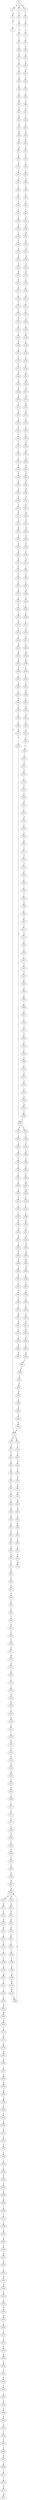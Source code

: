 strict digraph  {
	S0 -> S1 [ label = K ];
	S0 -> S2 [ label = S ];
	S0 -> S3 [ label = Q ];
	S1 -> S4 [ label = D ];
	S2 -> S5 [ label = S ];
	S3 -> S6 [ label = F ];
	S4 -> S7 [ label = E ];
	S5 -> S8 [ label = G ];
	S6 -> S9 [ label = N ];
	S7 -> S10 [ label = P ];
	S8 -> S11 [ label = V ];
	S9 -> S12 [ label = R ];
	S10 -> S13 [ label = K ];
	S10 -> S14 [ label = Q ];
	S11 -> S15 [ label = V ];
	S12 -> S16 [ label = V ];
	S13 -> S17 [ label = N ];
	S14 -> S18 [ label = V ];
	S15 -> S19 [ label = V ];
	S16 -> S20 [ label = P ];
	S17 -> S21 [ label = F ];
	S18 -> S22 [ label = D ];
	S19 -> S23 [ label = G ];
	S20 -> S24 [ label = R ];
	S21 -> S25 [ label = C ];
	S22 -> S26 [ label = M ];
	S23 -> S27 [ label = Y ];
	S24 -> S28 [ label = D ];
	S25 -> S29 [ label = Y ];
	S26 -> S30 [ label = S ];
	S27 -> S31 [ label = S ];
	S28 -> S32 [ label = W ];
	S29 -> S33 [ label = T ];
	S30 -> S34 [ label = H ];
	S31 -> S35 [ label = K ];
	S32 -> S36 [ label = S ];
	S33 -> S37 [ label = L ];
	S34 -> S38 [ label = R ];
	S35 -> S39 [ label = L ];
	S36 -> S40 [ label = L ];
	S37 -> S41 [ label = C ];
	S38 -> S42 [ label = A ];
	S39 -> S43 [ label = L ];
	S40 -> S44 [ label = Y ];
	S41 -> S45 [ label = C ];
	S42 -> S46 [ label = D ];
	S43 -> S47 [ label = H ];
	S44 -> S48 [ label = Q ];
	S45 -> S49 [ label = K ];
	S46 -> S50 [ label = E ];
	S47 -> S51 [ label = G ];
	S48 -> S52 [ label = S ];
	S49 -> S53 [ label = G ];
	S50 -> S54 [ label = L ];
	S51 -> S55 [ label = D ];
	S52 -> S56 [ label = V ];
	S53 -> S57 [ label = C ];
	S54 -> S58 [ label = V ];
	S55 -> S59 [ label = F ];
	S56 -> S60 [ label = V ];
	S57 -> S61 [ label = Y ];
	S58 -> S62 [ label = I ];
	S59 -> S63 [ label = M ];
	S60 -> S64 [ label = N ];
	S61 -> S65 [ label = H ];
	S62 -> S66 [ label = T ];
	S63 -> S67 [ label = E ];
	S64 -> S68 [ label = E ];
	S65 -> S69 [ label = R ];
	S66 -> S70 [ label = I ];
	S67 -> S71 [ label = K ];
	S68 -> S72 [ label = H ];
	S69 -> S73 [ label = D ];
	S70 -> S74 [ label = R ];
	S71 -> S75 [ label = E ];
	S72 -> S76 [ label = G ];
	S73 -> S77 [ label = F ];
	S74 -> S78 [ label = M ];
	S75 -> S79 [ label = N ];
	S76 -> S80 [ label = S ];
	S77 -> S81 [ label = H ];
	S79 -> S82 [ label = A ];
	S80 -> S83 [ label = I ];
	S81 -> S84 [ label = S ];
	S82 -> S85 [ label = A ];
	S83 -> S86 [ label = A ];
	S84 -> S87 [ label = A ];
	S85 -> S88 [ label = V ];
	S86 -> S89 [ label = A ];
	S87 -> S90 [ label = M ];
	S88 -> S91 [ label = L ];
	S89 -> S92 [ label = L ];
	S90 -> S93 [ label = F ];
	S91 -> S94 [ label = R ];
	S92 -> S95 [ label = I ];
	S93 -> S96 [ label = V ];
	S94 -> S97 [ label = F ];
	S95 -> S98 [ label = L ];
	S96 -> S99 [ label = G ];
	S97 -> S100 [ label = V ];
	S98 -> S101 [ label = E ];
	S99 -> S102 [ label = A ];
	S100 -> S103 [ label = S ];
	S101 -> S104 [ label = N ];
	S102 -> S105 [ label = G ];
	S103 -> S106 [ label = V ];
	S104 -> S107 [ label = W ];
	S105 -> S108 [ label = C ];
	S106 -> S109 [ label = P ];
	S107 -> S110 [ label = G ];
	S108 -> S111 [ label = E ];
	S109 -> S112 [ label = L ];
	S110 -> S113 [ label = D ];
	S111 -> S114 [ label = D ];
	S112 -> S115 [ label = G ];
	S113 -> S116 [ label = W ];
	S114 -> S117 [ label = S ];
	S115 -> S118 [ label = T ];
	S116 -> S119 [ label = L ];
	S117 -> S120 [ label = P ];
	S118 -> S121 [ label = K ];
	S119 -> S122 [ label = D ];
	S120 -> S123 [ label = C ];
	S121 -> S124 [ label = S ];
	S122 -> S125 [ label = L ];
	S123 -> S126 [ label = E ];
	S124 -> S127 [ label = A ];
	S125 -> S128 [ label = I ];
	S126 -> S129 [ label = R ];
	S127 -> S130 [ label = I ];
	S128 -> S131 [ label = I ];
	S129 -> S132 [ label = R ];
	S130 -> S133 [ label = L ];
	S131 -> S134 [ label = T ];
	S132 -> S135 [ label = L ];
	S133 -> S136 [ label = E ];
	S134 -> S137 [ label = S ];
	S135 -> S138 [ label = R ];
	S136 -> S139 [ label = R ];
	S137 -> S140 [ label = G ];
	S138 -> S141 [ label = S ];
	S139 -> S142 [ label = L ];
	S140 -> S143 [ label = I ];
	S141 -> S144 [ label = I ];
	S142 -> S145 [ label = Y ];
	S143 -> S146 [ label = E ];
	S144 -> S147 [ label = K ];
	S145 -> S148 [ label = H ];
	S146 -> S149 [ label = L ];
	S147 -> S150 [ label = G ];
	S148 -> S151 [ label = V ];
	S149 -> S152 [ label = G ];
	S150 -> S153 [ label = N ];
	S151 -> S154 [ label = T ];
	S152 -> S155 [ label = Y ];
	S153 -> S156 [ label = E ];
	S154 -> S157 [ label = T ];
	S155 -> S158 [ label = Y ];
	S156 -> S159 [ label = D ];
	S157 -> S160 [ label = K ];
	S158 -> S161 [ label = D ];
	S159 -> S162 [ label = V ];
	S160 -> S163 [ label = S ];
	S161 -> S164 [ label = M ];
	S162 -> S165 [ label = K ];
	S163 -> S166 [ label = P ];
	S164 -> S167 [ label = T ];
	S165 -> S168 [ label = Y ];
	S166 -> S169 [ label = E ];
	S167 -> S170 [ label = N ];
	S168 -> S171 [ label = Y ];
	S169 -> S172 [ label = I ];
	S170 -> S173 [ label = R ];
	S171 -> S174 [ label = K ];
	S172 -> S175 [ label = Q ];
	S173 -> S176 [ label = D ];
	S174 -> S177 [ label = L ];
	S175 -> S178 [ label = E ];
	S176 -> S179 [ label = F ];
	S177 -> S180 [ label = V ];
	S178 -> S181 [ label = R ];
	S179 -> S182 [ label = L ];
	S180 -> S183 [ label = A ];
	S181 -> S184 [ label = I ];
	S182 -> S185 [ label = E ];
	S183 -> S186 [ label = L ];
	S184 -> S187 [ label = Y ];
	S185 -> S188 [ label = R ];
	S186 -> S189 [ label = K ];
	S187 -> S190 [ label = I ];
	S188 -> S191 [ label = K ];
	S189 -> S192 [ label = V ];
	S190 -> S193 [ label = A ];
	S191 -> S194 [ label = S ];
	S192 -> S195 [ label = K ];
	S193 -> S196 [ label = D ];
	S194 -> S197 [ label = M ];
	S195 -> S198 [ label = K ];
	S196 -> S199 [ label = G ];
	S197 -> S200 [ label = K ];
	S198 -> S201 [ label = R ];
	S199 -> S202 [ label = N ];
	S200 -> S203 [ label = N ];
	S201 -> S204 [ label = K ];
	S202 -> S205 [ label = H ];
	S203 -> S206 [ label = N ];
	S204 -> S207 [ label = K ];
	S204 -> S208 [ label = H ];
	S205 -> S209 [ label = A ];
	S206 -> S210 [ label = T ];
	S207 -> S211 [ label = A ];
	S208 -> S212 [ label = K ];
	S209 -> S213 [ label = C ];
	S210 -> S214 [ label = K ];
	S211 -> S215 [ label = G ];
	S212 -> S216 [ label = N ];
	S213 -> S217 [ label = H ];
	S214 -> S218 [ label = K ];
	S215 -> S219 [ label = G ];
	S216 -> S220 [ label = K ];
	S217 -> S221 [ label = I ];
	S218 -> S222 [ label = N ];
	S219 -> S223 [ label = R ];
	S220 -> S224 [ label = K ];
	S221 -> S225 [ label = N ];
	S222 -> S226 [ label = R ];
	S223 -> S227 [ label = L ];
	S224 -> S228 [ label = P ];
	S225 -> S229 [ label = L ];
	S226 -> S230 [ label = S ];
	S227 -> S231 [ label = R ];
	S228 -> S232 [ label = T ];
	S229 -> S233 [ label = V ];
	S230 -> S234 [ label = N ];
	S231 -> S235 [ label = L ];
	S232 -> S236 [ label = T ];
	S233 -> S237 [ label = P ];
	S234 -> S238 [ label = V ];
	S235 -> S239 [ label = V ];
	S236 -> S240 [ label = Y ];
	S237 -> S241 [ label = K ];
	S238 -> S242 [ label = S ];
	S239 -> S243 [ label = L ];
	S240 -> S244 [ label = S ];
	S241 -> S245 [ label = D ];
	S242 -> S246 [ label = L ];
	S243 -> S247 [ label = H ];
	S244 -> S248 [ label = K ];
	S245 -> S249 [ label = S ];
	S246 -> S250 [ label = N ];
	S247 -> S251 [ label = L ];
	S248 -> S252 [ label = K ];
	S249 -> S253 [ label = E ];
	S250 -> S254 [ label = F ];
	S251 -> S255 [ label = T ];
	S252 -> S256 [ label = K ];
	S253 -> S257 [ label = R ];
	S254 -> S258 [ label = A ];
	S255 -> S259 [ label = S ];
	S256 -> S260 [ label = R ];
	S257 -> S261 [ label = L ];
	S258 -> S262 [ label = S ];
	S259 -> S263 [ label = E ];
	S260 -> S204 [ label = K ];
	S261 -> S264 [ label = A ];
	S262 -> S265 [ label = V ];
	S263 -> S266 [ label = K ];
	S264 -> S267 [ label = S ];
	S265 -> S268 [ label = P ];
	S266 -> S269 [ label = Q ];
	S267 -> S270 [ label = K ];
	S268 -> S271 [ label = I ];
	S269 -> S272 [ label = I ];
	S270 -> S273 [ label = V ];
	S271 -> S274 [ label = G ];
	S272 -> S275 [ label = N ];
	S273 -> S276 [ label = T ];
	S274 -> S277 [ label = L ];
	S275 -> S278 [ label = Y ];
	S276 -> S279 [ label = A ];
	S277 -> S280 [ label = T ];
	S278 -> S281 [ label = D ];
	S279 -> S282 [ label = G ];
	S280 -> S283 [ label = S ];
	S281 -> S284 [ label = S ];
	S282 -> S285 [ label = S ];
	S283 -> S286 [ label = S ];
	S284 -> S287 [ label = L ];
	S285 -> S288 [ label = T ];
	S286 -> S289 [ label = L ];
	S287 -> S290 [ label = T ];
	S288 -> S291 [ label = I ];
	S289 -> S292 [ label = L ];
	S290 -> S293 [ label = R ];
	S291 -> S294 [ label = G ];
	S292 -> S295 [ label = S ];
	S293 -> S296 [ label = G ];
	S294 -> S297 [ label = I ];
	S295 -> S298 [ label = R ];
	S296 -> S299 [ label = D ];
	S297 -> S300 [ label = D ];
	S298 -> S301 [ label = I ];
	S299 -> S302 [ label = E ];
	S300 -> S303 [ label = S ];
	S301 -> S304 [ label = S ];
	S302 -> S305 [ label = L ];
	S303 -> S306 [ label = C ];
	S304 -> S307 [ label = G ];
	S305 -> S308 [ label = Q ];
	S306 -> S309 [ label = V ];
	S307 -> S310 [ label = I ];
	S308 -> S311 [ label = K ];
	S309 -> S312 [ label = W ];
	S310 -> S313 [ label = T ];
	S311 -> S314 [ label = G ];
	S312 -> S315 [ label = D ];
	S313 -> S316 [ label = T ];
	S314 -> S317 [ label = A ];
	S315 -> S318 [ label = D ];
	S316 -> S319 [ label = K ];
	S317 -> S320 [ label = F ];
	S318 -> S321 [ label = Q ];
	S318 -> S322 [ label = N ];
	S319 -> S323 [ label = I ];
	S320 -> S324 [ label = I ];
	S321 -> S325 [ label = L ];
	S322 -> S326 [ label = L ];
	S323 -> S327 [ label = P ];
	S324 -> S328 [ label = L ];
	S325 -> S329 [ label = T ];
	S326 -> S330 [ label = A ];
	S327 -> S331 [ label = D ];
	S328 -> S332 [ label = R ];
	S329 -> S333 [ label = A ];
	S330 -> S334 [ label = A ];
	S331 -> S335 [ label = I ];
	S332 -> S336 [ label = Q ];
	S333 -> S337 [ label = G ];
	S334 -> S338 [ label = G ];
	S335 -> S339 [ label = D ];
	S336 -> S340 [ label = Q ];
	S337 -> S341 [ label = A ];
	S338 -> S342 [ label = G ];
	S339 -> S343 [ label = D ];
	S340 -> S344 [ label = D ];
	S341 -> S345 [ label = Y ];
	S342 -> S346 [ label = F ];
	S343 -> S347 [ label = M ];
	S344 -> S348 [ label = P ];
	S345 -> S349 [ label = T ];
	S346 -> S350 [ label = K ];
	S347 -> S351 [ label = I ];
	S348 -> S352 [ label = P ];
	S349 -> S353 [ label = L ];
	S350 -> S354 [ label = M ];
	S351 -> S355 [ label = H ];
	S352 -> S356 [ label = I ];
	S353 -> S357 [ label = Q ];
	S354 -> S358 [ label = E ];
	S355 -> S359 [ label = L ];
	S356 -> S360 [ label = G ];
	S357 -> S361 [ label = L ];
	S358 -> S362 [ label = L ];
	S359 -> S363 [ label = T ];
	S360 -> S364 [ label = E ];
	S361 -> S365 [ label = I ];
	S362 -> S366 [ label = F ];
	S363 -> S367 [ label = D ];
	S364 -> S368 [ label = K ];
	S365 -> S369 [ label = K ];
	S366 -> S370 [ label = K ];
	S367 -> S371 [ label = K ];
	S368 -> S372 [ label = D ];
	S369 -> S373 [ label = D ];
	S370 -> S374 [ label = G ];
	S371 -> S375 [ label = N ];
	S372 -> S376 [ label = Q ];
	S373 -> S377 [ label = E ];
	S374 -> S378 [ label = M ];
	S375 -> S379 [ label = Y ];
	S376 -> S380 [ label = I ];
	S377 -> S381 [ label = V ];
	S378 -> S382 [ label = R ];
	S379 -> S383 [ label = G ];
	S380 -> S384 [ label = K ];
	S381 -> S385 [ label = H ];
	S382 -> S386 [ label = K ];
	S383 -> S387 [ label = L ];
	S384 -> S388 [ label = A ];
	S385 -> S389 [ label = S ];
	S386 -> S390 [ label = D ];
	S387 -> S391 [ label = Y ];
	S388 -> S392 [ label = K ];
	S389 -> S393 [ label = S ];
	S390 -> S394 [ label = D ];
	S391 -> S395 [ label = V ];
	S392 -> S396 [ label = V ];
	S393 -> S397 [ label = N ];
	S394 -> S398 [ label = I ];
	S395 -> S399 [ label = N ];
	S396 -> S400 [ label = N ];
	S397 -> S401 [ label = L ];
	S398 -> S402 [ label = T ];
	S399 -> S403 [ label = L ];
	S400 -> S404 [ label = E ];
	S401 -> S405 [ label = Q ];
	S402 -> S406 [ label = Q ];
	S403 -> S407 [ label = K ];
	S404 -> S408 [ label = I ];
	S405 -> S409 [ label = F ];
	S406 -> S410 [ label = V ];
	S407 -> S411 [ label = P ];
	S408 -> S412 [ label = T ];
	S409 -> S413 [ label = L ];
	S410 -> S414 [ label = L ];
	S411 -> S415 [ label = K ];
	S412 -> S416 [ label = D ];
	S413 -> S417 [ label = R ];
	S414 -> S418 [ label = L ];
	S415 -> S419 [ label = D ];
	S416 -> S420 [ label = S ];
	S417 -> S421 [ label = D ];
	S418 -> S422 [ label = N ];
	S419 -> S423 [ label = V ];
	S420 -> S424 [ label = P ];
	S421 -> S425 [ label = I ];
	S422 -> S426 [ label = K ];
	S423 -> S427 [ label = I ];
	S424 -> S428 [ label = E ];
	S425 -> S429 [ label = T ];
	S426 -> S430 [ label = E ];
	S427 -> S431 [ label = K ];
	S428 -> S432 [ label = V ];
	S429 -> S433 [ label = H ];
	S430 -> S434 [ label = I ];
	S431 -> S435 [ label = T ];
	S432 -> S436 [ label = E ];
	S433 -> S437 [ label = W ];
	S434 -> S438 [ label = Q ];
	S435 -> S439 [ label = A ];
	S436 -> S440 [ label = L ];
	S438 -> S441 [ label = D ];
	S439 -> S442 [ label = C ];
	S440 -> S443 [ label = T ];
	S441 -> S444 [ label = K ];
	S442 -> S445 [ label = K ];
	S443 -> S446 [ label = I ];
	S444 -> S447 [ label = L ];
	S445 -> S448 [ label = L ];
	S446 -> S449 [ label = T ];
	S447 -> S450 [ label = D ];
	S448 -> S451 [ label = V ];
	S449 -> S452 [ label = K ];
	S450 -> S453 [ label = R ];
	S451 -> S454 [ label = S ];
	S452 -> S455 [ label = G ];
	S453 -> S456 [ label = V ];
	S454 -> S457 [ label = G ];
	S455 -> S458 [ label = T ];
	S456 -> S459 [ label = K ];
	S457 -> S460 [ label = S ];
	S458 -> S461 [ label = L ];
	S459 -> S462 [ label = D ];
	S460 -> S463 [ label = V ];
	S461 -> S464 [ label = T ];
	S462 -> S465 [ label = E ];
	S463 -> S466 [ label = L ];
	S464 -> S467 [ label = K ];
	S465 -> S10 [ label = P ];
	S466 -> S468 [ label = G ];
	S467 -> S469 [ label = V ];
	S468 -> S470 [ label = L ];
	S469 -> S471 [ label = F ];
	S470 -> S472 [ label = D ];
	S471 -> S473 [ label = I ];
	S472 -> S474 [ label = Q ];
	S473 -> S475 [ label = Q ];
	S474 -> S476 [ label = V ];
	S475 -> S477 [ label = M ];
	S476 -> S478 [ label = V ];
	S478 -> S479 [ label = W ];
	S479 -> S480 [ label = D ];
	S480 -> S318 [ label = D ];
}

